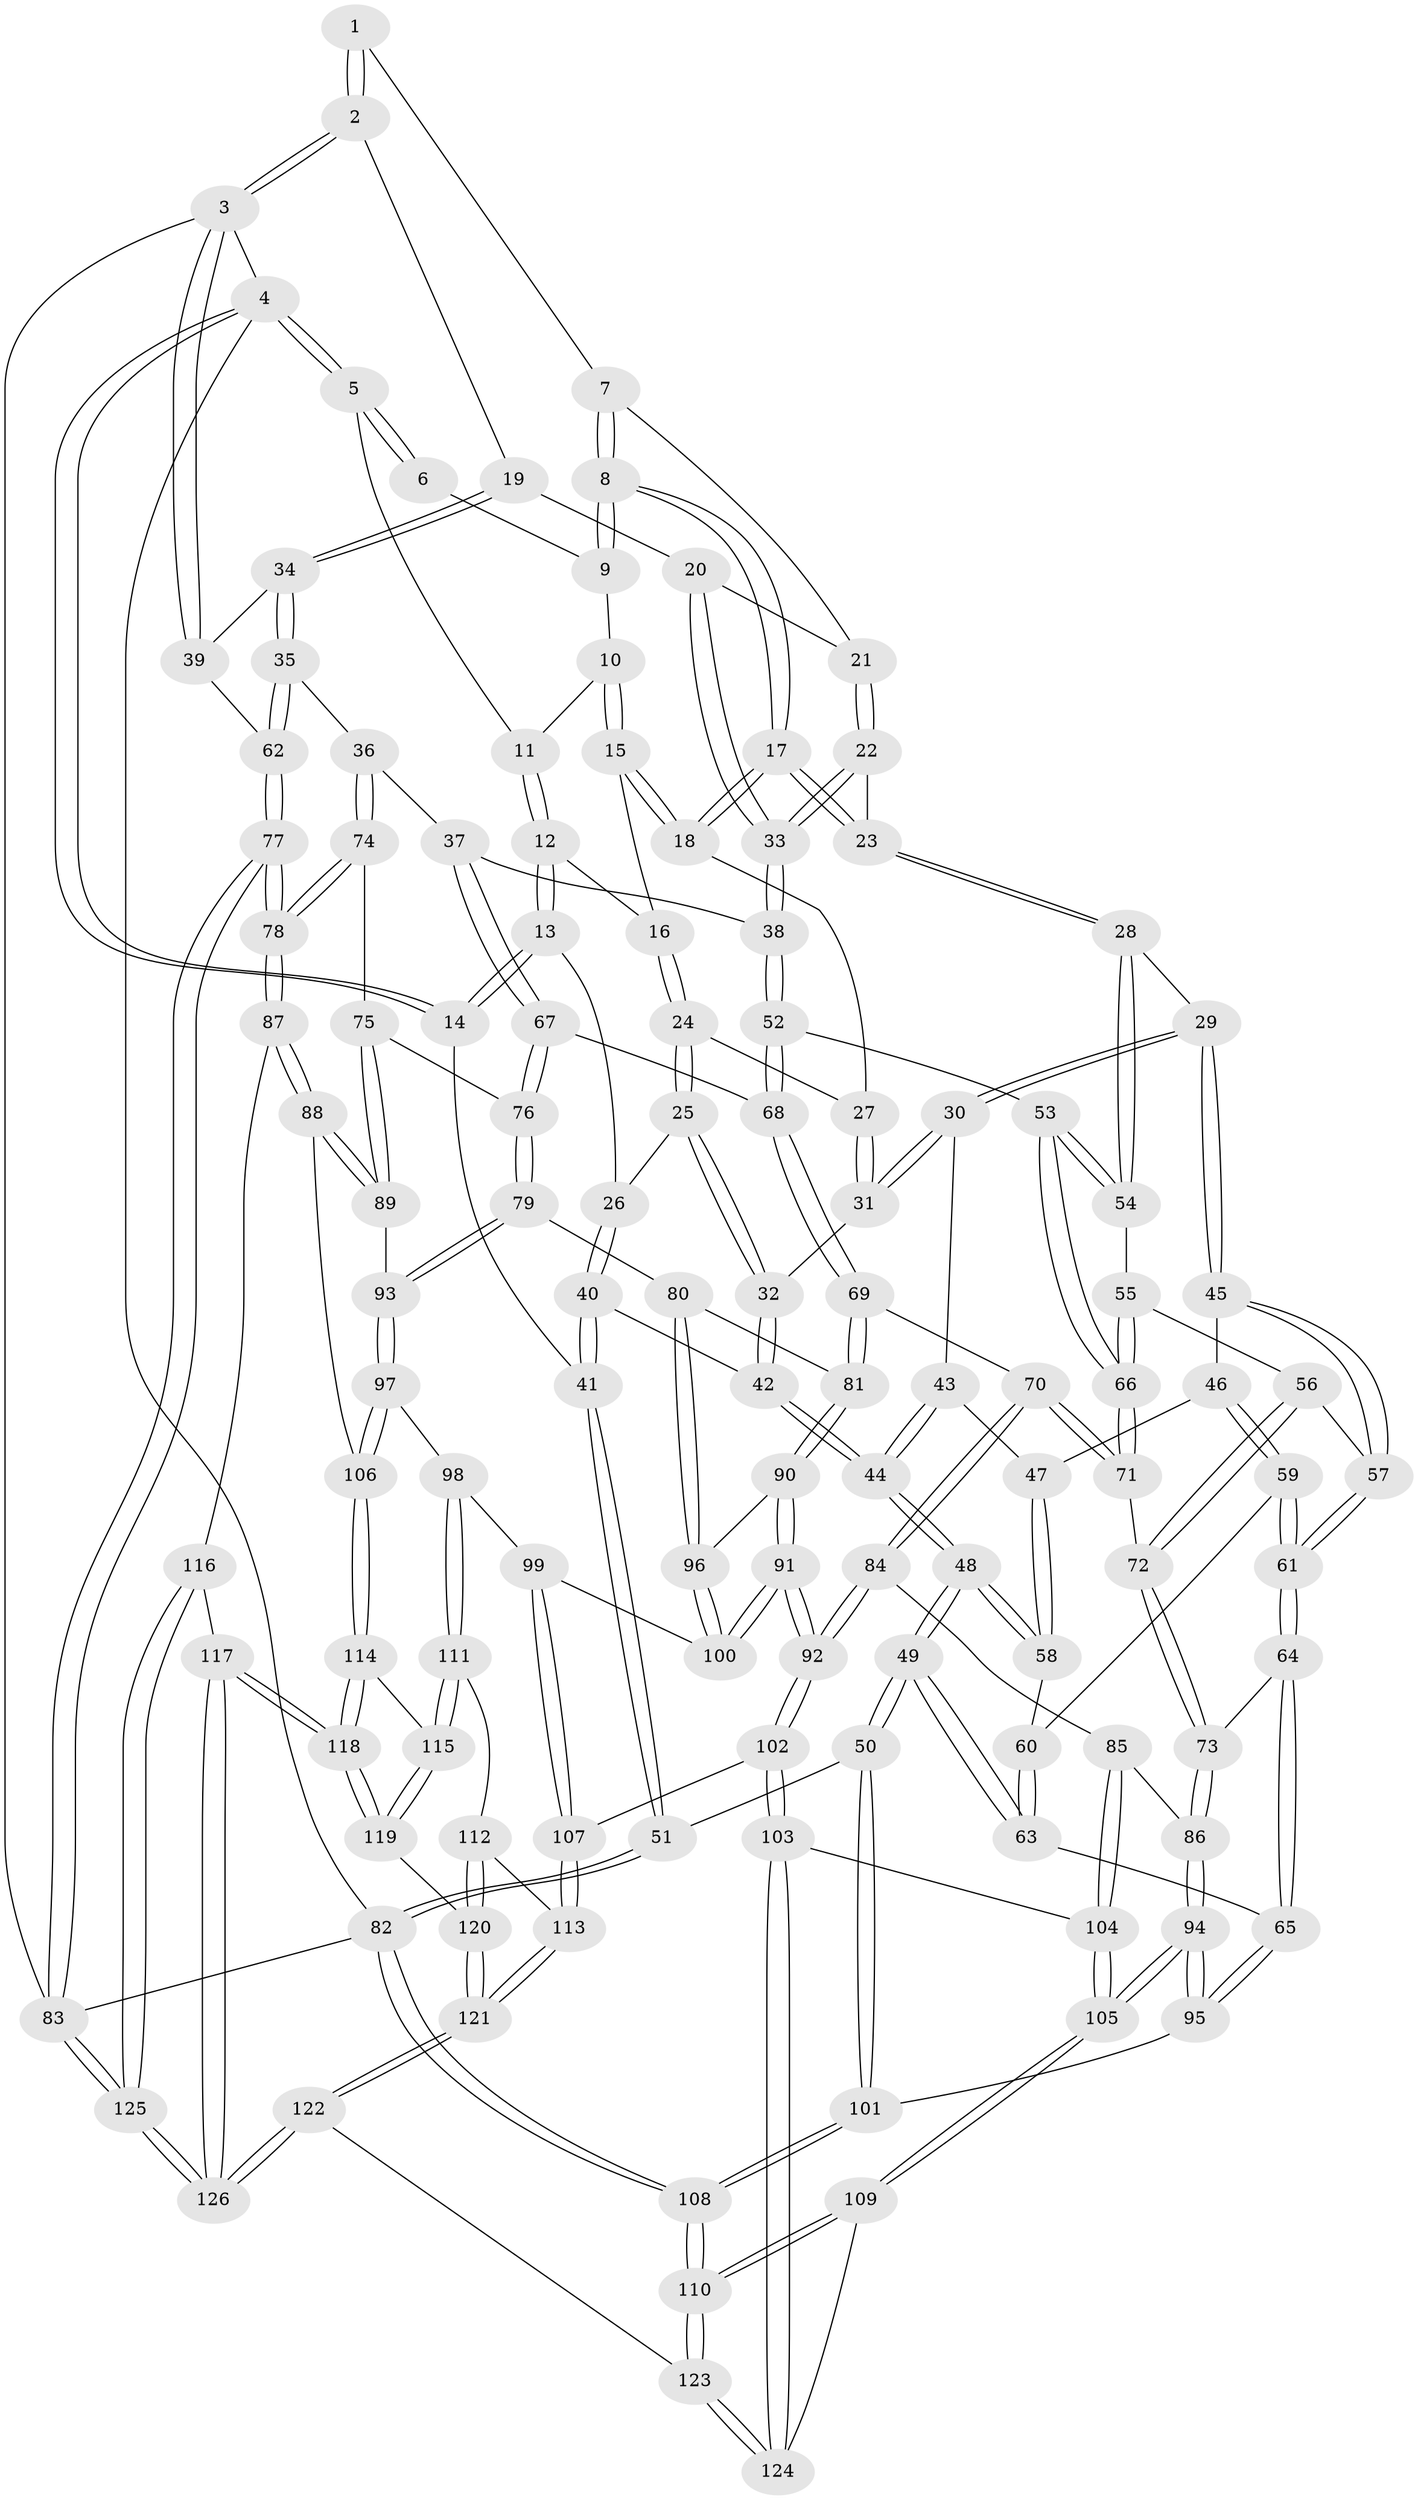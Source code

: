 // coarse degree distribution, {3: 0.13157894736842105, 6: 0.06578947368421052, 5: 0.32894736842105265, 4: 0.4605263157894737, 7: 0.013157894736842105}
// Generated by graph-tools (version 1.1) at 2025/24/03/03/25 07:24:38]
// undirected, 126 vertices, 312 edges
graph export_dot {
graph [start="1"]
  node [color=gray90,style=filled];
  1 [pos="+0.8449676624081746+0"];
  2 [pos="+1+0"];
  3 [pos="+1+0"];
  4 [pos="+0+0"];
  5 [pos="+0+0"];
  6 [pos="+0.41753634686006486+0"];
  7 [pos="+0.7307883016642683+0.04354305378262619"];
  8 [pos="+0.5098825424698114+0.06345710718583938"];
  9 [pos="+0.41765853020035865+0"];
  10 [pos="+0.31695550201780365+0.03370177188084349"];
  11 [pos="+0.13694533270503145+0.028550515824540004"];
  12 [pos="+0.1521364224831536+0.10745790477970969"];
  13 [pos="+0+0.1379715528330124"];
  14 [pos="+0+0"];
  15 [pos="+0.29413501367408523+0.09811693883058958"];
  16 [pos="+0.1571552679868596+0.1128183037998288"];
  17 [pos="+0.5220873111605003+0.21729237772004073"];
  18 [pos="+0.2989424886704282+0.117252677238104"];
  19 [pos="+0.830684583605914+0.18955939355023618"];
  20 [pos="+0.8232623551776024+0.1869377736833661"];
  21 [pos="+0.7340317056141918+0.06858827844324085"];
  22 [pos="+0.5461215849393147+0.2668288572522662"];
  23 [pos="+0.5365110162771451+0.26313144104245906"];
  24 [pos="+0.155436436779727+0.2067986902863341"];
  25 [pos="+0.14971672522392654+0.22577672630559845"];
  26 [pos="+0.10032470727992875+0.25764294178457453"];
  27 [pos="+0.2922522346605161+0.15625333452390547"];
  28 [pos="+0.42632881070084516+0.3208447386293966"];
  29 [pos="+0.35536361727487337+0.3240152376895185"];
  30 [pos="+0.32524777948961064+0.30830976876942057"];
  31 [pos="+0.30887849513081733+0.29297578597584517"];
  32 [pos="+0.2989938980237189+0.2910961765217174"];
  33 [pos="+0.5824151714631113+0.29351449834270976"];
  34 [pos="+0.8452657771357653+0.20784754182302628"];
  35 [pos="+0.9049615565244663+0.39561931872982237"];
  36 [pos="+0.8246719855697763+0.4521680674461831"];
  37 [pos="+0.7684725524686993+0.4315520179971329"];
  38 [pos="+0.6134985282539643+0.34166704897706524"];
  39 [pos="+1+0.06675728627687459"];
  40 [pos="+0.09760201927415652+0.2707706966057251"];
  41 [pos="+0+0.378950382252863"];
  42 [pos="+0.11037172548632423+0.3583171582748616"];
  43 [pos="+0.23512757824794783+0.3717572155719809"];
  44 [pos="+0.10441384248627746+0.40703444577168374"];
  45 [pos="+0.2977489429054798+0.4596412323948809"];
  46 [pos="+0.2640011686424071+0.4615547635786116"];
  47 [pos="+0.22741769136643356+0.44911324808125586"];
  48 [pos="+0.09553468524770037+0.4301567402050475"];
  49 [pos="+0+0.5675135016931878"];
  50 [pos="+0+0.5682346796244095"];
  51 [pos="+0+0.5700365665903825"];
  52 [pos="+0.5590689718768739+0.5034686863626598"];
  53 [pos="+0.4632665697515299+0.5025104754830733"];
  54 [pos="+0.4350176088108662+0.43929276881187806"];
  55 [pos="+0.3538473667952813+0.5067848987521167"];
  56 [pos="+0.3230751649342061+0.511457912440805"];
  57 [pos="+0.32044411074189216+0.5093307022160735"];
  58 [pos="+0.12978730077040207+0.44484056462953336"];
  59 [pos="+0.22061283745538313+0.5222099458248342"];
  60 [pos="+0.19027663516707038+0.5164056397961757"];
  61 [pos="+0.24487947171559196+0.5588514333628855"];
  62 [pos="+1+0.3926069825057465"];
  63 [pos="+0.15496598230767922+0.6543166410395327"];
  64 [pos="+0.22158223380588601+0.6428896047552256"];
  65 [pos="+0.16062553959599585+0.6574635271619931"];
  66 [pos="+0.4429574266633947+0.5375899513469298"];
  67 [pos="+0.590991792090707+0.5648546509542777"];
  68 [pos="+0.5825731122814679+0.56254168835911"];
  69 [pos="+0.5244231064783536+0.6239821424012066"];
  70 [pos="+0.4483143804207847+0.6226578775140276"];
  71 [pos="+0.43752580295501176+0.6056963075971198"];
  72 [pos="+0.34209156095774823+0.5845313380794421"];
  73 [pos="+0.28001268432331017+0.655441786580361"];
  74 [pos="+0.816182360489534+0.5375883516132287"];
  75 [pos="+0.7856286691985536+0.571333731090159"];
  76 [pos="+0.694701473155037+0.6344057832815001"];
  77 [pos="+1+0.8007972006472728"];
  78 [pos="+1+0.7660134401225412"];
  79 [pos="+0.6849213444327203+0.6707350549232406"];
  80 [pos="+0.6452166202900795+0.6891114146695866"];
  81 [pos="+0.5489779272409516+0.6744928960685627"];
  82 [pos="+0+1"];
  83 [pos="+1+1"];
  84 [pos="+0.42572291202897455+0.6776889657766916"];
  85 [pos="+0.3393235246030792+0.7217026421786844"];
  86 [pos="+0.3358053103704122+0.721968758520402"];
  87 [pos="+0.8765713001470546+0.8044747712091026"];
  88 [pos="+0.8430718334949199+0.800465377747258"];
  89 [pos="+0.8108198796317062+0.7568422873986402"];
  90 [pos="+0.5273800600828491+0.7593262341720851"];
  91 [pos="+0.5094625866105896+0.7852350366351553"];
  92 [pos="+0.5068915557382806+0.787287502001538"];
  93 [pos="+0.6913699148104936+0.684076482614845"];
  94 [pos="+0.27431042505315256+0.8430115065962888"];
  95 [pos="+0.17301987923265102+0.7698721151803338"];
  96 [pos="+0.6176051073832419+0.7335101022363388"];
  97 [pos="+0.6931050928129826+0.8234363142970484"];
  98 [pos="+0.6855755143753995+0.8272928935893797"];
  99 [pos="+0.6524454697395174+0.8113967941213089"];
  100 [pos="+0.6306086687277173+0.7937168357481453"];
  101 [pos="+0.10042095619620559+0.8227747747863987"];
  102 [pos="+0.49035561267484806+0.8301623394556225"];
  103 [pos="+0.478421334660313+0.836450052530891"];
  104 [pos="+0.4639582593514017+0.8342587407441784"];
  105 [pos="+0.28184580621450545+0.8726452142266071"];
  106 [pos="+0.7692419120577167+0.8313931401654783"];
  107 [pos="+0.5284683404007371+0.8563618666004834"];
  108 [pos="+0+1"];
  109 [pos="+0.2642816780998386+0.9576619940350829"];
  110 [pos="+0.14046482602659968+1"];
  111 [pos="+0.6723625302721692+0.8538541506435969"];
  112 [pos="+0.6540691431296346+0.8730147122700871"];
  113 [pos="+0.5722791952171217+0.8991047510305126"];
  114 [pos="+0.7614747804566285+0.9128579460153612"];
  115 [pos="+0.714825277859811+0.9296826657756327"];
  116 [pos="+0.8640968769073754+0.8568495124085654"];
  117 [pos="+0.8150924051960272+1"];
  118 [pos="+0.8142906830059116+1"];
  119 [pos="+0.7041151649268055+0.9508680386183351"];
  120 [pos="+0.6642416206721883+0.9765618437109812"];
  121 [pos="+0.5849616829026288+1"];
  122 [pos="+0.5595173385611829+1"];
  123 [pos="+0.5103980229613534+1"];
  124 [pos="+0.45798033163258794+0.9139710650151777"];
  125 [pos="+1+1"];
  126 [pos="+0.9264777236514828+1"];
  1 -- 2;
  1 -- 2;
  1 -- 7;
  2 -- 3;
  2 -- 3;
  2 -- 19;
  3 -- 4;
  3 -- 39;
  3 -- 39;
  3 -- 83;
  4 -- 5;
  4 -- 5;
  4 -- 14;
  4 -- 14;
  4 -- 82;
  5 -- 6;
  5 -- 6;
  5 -- 11;
  6 -- 9;
  7 -- 8;
  7 -- 8;
  7 -- 21;
  8 -- 9;
  8 -- 9;
  8 -- 17;
  8 -- 17;
  9 -- 10;
  10 -- 11;
  10 -- 15;
  10 -- 15;
  11 -- 12;
  11 -- 12;
  12 -- 13;
  12 -- 13;
  12 -- 16;
  13 -- 14;
  13 -- 14;
  13 -- 26;
  14 -- 41;
  15 -- 16;
  15 -- 18;
  15 -- 18;
  16 -- 24;
  16 -- 24;
  17 -- 18;
  17 -- 18;
  17 -- 23;
  17 -- 23;
  18 -- 27;
  19 -- 20;
  19 -- 34;
  19 -- 34;
  20 -- 21;
  20 -- 33;
  20 -- 33;
  21 -- 22;
  21 -- 22;
  22 -- 23;
  22 -- 33;
  22 -- 33;
  23 -- 28;
  23 -- 28;
  24 -- 25;
  24 -- 25;
  24 -- 27;
  25 -- 26;
  25 -- 32;
  25 -- 32;
  26 -- 40;
  26 -- 40;
  27 -- 31;
  27 -- 31;
  28 -- 29;
  28 -- 54;
  28 -- 54;
  29 -- 30;
  29 -- 30;
  29 -- 45;
  29 -- 45;
  30 -- 31;
  30 -- 31;
  30 -- 43;
  31 -- 32;
  32 -- 42;
  32 -- 42;
  33 -- 38;
  33 -- 38;
  34 -- 35;
  34 -- 35;
  34 -- 39;
  35 -- 36;
  35 -- 62;
  35 -- 62;
  36 -- 37;
  36 -- 74;
  36 -- 74;
  37 -- 38;
  37 -- 67;
  37 -- 67;
  38 -- 52;
  38 -- 52;
  39 -- 62;
  40 -- 41;
  40 -- 41;
  40 -- 42;
  41 -- 51;
  41 -- 51;
  42 -- 44;
  42 -- 44;
  43 -- 44;
  43 -- 44;
  43 -- 47;
  44 -- 48;
  44 -- 48;
  45 -- 46;
  45 -- 57;
  45 -- 57;
  46 -- 47;
  46 -- 59;
  46 -- 59;
  47 -- 58;
  47 -- 58;
  48 -- 49;
  48 -- 49;
  48 -- 58;
  48 -- 58;
  49 -- 50;
  49 -- 50;
  49 -- 63;
  49 -- 63;
  50 -- 51;
  50 -- 101;
  50 -- 101;
  51 -- 82;
  51 -- 82;
  52 -- 53;
  52 -- 68;
  52 -- 68;
  53 -- 54;
  53 -- 54;
  53 -- 66;
  53 -- 66;
  54 -- 55;
  55 -- 56;
  55 -- 66;
  55 -- 66;
  56 -- 57;
  56 -- 72;
  56 -- 72;
  57 -- 61;
  57 -- 61;
  58 -- 60;
  59 -- 60;
  59 -- 61;
  59 -- 61;
  60 -- 63;
  60 -- 63;
  61 -- 64;
  61 -- 64;
  62 -- 77;
  62 -- 77;
  63 -- 65;
  64 -- 65;
  64 -- 65;
  64 -- 73;
  65 -- 95;
  65 -- 95;
  66 -- 71;
  66 -- 71;
  67 -- 68;
  67 -- 76;
  67 -- 76;
  68 -- 69;
  68 -- 69;
  69 -- 70;
  69 -- 81;
  69 -- 81;
  70 -- 71;
  70 -- 71;
  70 -- 84;
  70 -- 84;
  71 -- 72;
  72 -- 73;
  72 -- 73;
  73 -- 86;
  73 -- 86;
  74 -- 75;
  74 -- 78;
  74 -- 78;
  75 -- 76;
  75 -- 89;
  75 -- 89;
  76 -- 79;
  76 -- 79;
  77 -- 78;
  77 -- 78;
  77 -- 83;
  77 -- 83;
  78 -- 87;
  78 -- 87;
  79 -- 80;
  79 -- 93;
  79 -- 93;
  80 -- 81;
  80 -- 96;
  80 -- 96;
  81 -- 90;
  81 -- 90;
  82 -- 108;
  82 -- 108;
  82 -- 83;
  83 -- 125;
  83 -- 125;
  84 -- 85;
  84 -- 92;
  84 -- 92;
  85 -- 86;
  85 -- 104;
  85 -- 104;
  86 -- 94;
  86 -- 94;
  87 -- 88;
  87 -- 88;
  87 -- 116;
  88 -- 89;
  88 -- 89;
  88 -- 106;
  89 -- 93;
  90 -- 91;
  90 -- 91;
  90 -- 96;
  91 -- 92;
  91 -- 92;
  91 -- 100;
  91 -- 100;
  92 -- 102;
  92 -- 102;
  93 -- 97;
  93 -- 97;
  94 -- 95;
  94 -- 95;
  94 -- 105;
  94 -- 105;
  95 -- 101;
  96 -- 100;
  96 -- 100;
  97 -- 98;
  97 -- 106;
  97 -- 106;
  98 -- 99;
  98 -- 111;
  98 -- 111;
  99 -- 100;
  99 -- 107;
  99 -- 107;
  101 -- 108;
  101 -- 108;
  102 -- 103;
  102 -- 103;
  102 -- 107;
  103 -- 104;
  103 -- 124;
  103 -- 124;
  104 -- 105;
  104 -- 105;
  105 -- 109;
  105 -- 109;
  106 -- 114;
  106 -- 114;
  107 -- 113;
  107 -- 113;
  108 -- 110;
  108 -- 110;
  109 -- 110;
  109 -- 110;
  109 -- 124;
  110 -- 123;
  110 -- 123;
  111 -- 112;
  111 -- 115;
  111 -- 115;
  112 -- 113;
  112 -- 120;
  112 -- 120;
  113 -- 121;
  113 -- 121;
  114 -- 115;
  114 -- 118;
  114 -- 118;
  115 -- 119;
  115 -- 119;
  116 -- 117;
  116 -- 125;
  116 -- 125;
  117 -- 118;
  117 -- 118;
  117 -- 126;
  117 -- 126;
  118 -- 119;
  118 -- 119;
  119 -- 120;
  120 -- 121;
  120 -- 121;
  121 -- 122;
  121 -- 122;
  122 -- 123;
  122 -- 126;
  122 -- 126;
  123 -- 124;
  123 -- 124;
  125 -- 126;
  125 -- 126;
}
